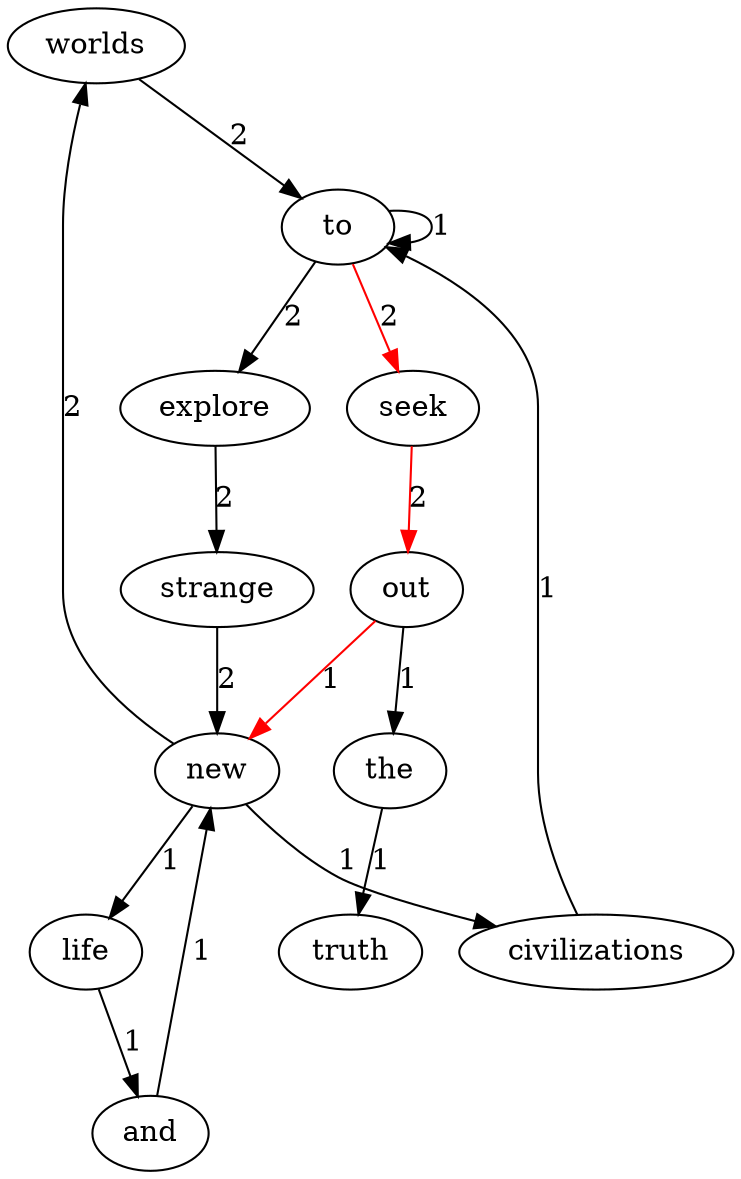 digraph path1{
worlds;
seek;
life;
out;
and;
civilizations;
new;
explore;
strange;
the;
truth;
to;
worlds->to[ label = "2" ];
seek->out[ label = "2", color="red" ];
life->and[ label = "1" ];
out->new[ label = "1", color="red" ];
out->the[ label = "1" ];
and->new[ label = "1" ];
civilizations->to[ label = "1" ];
new->worlds[ label = "2" ];
new->life[ label = "1" ];
new->civilizations[ label = "1" ];
explore->strange[ label = "2" ];
strange->new[ label = "2" ];
the->truth[ label = "1" ];
to->explore[ label = "2" ];
to->seek[ label = "2", color="red" ];
to->to[ label = "1" ];
}